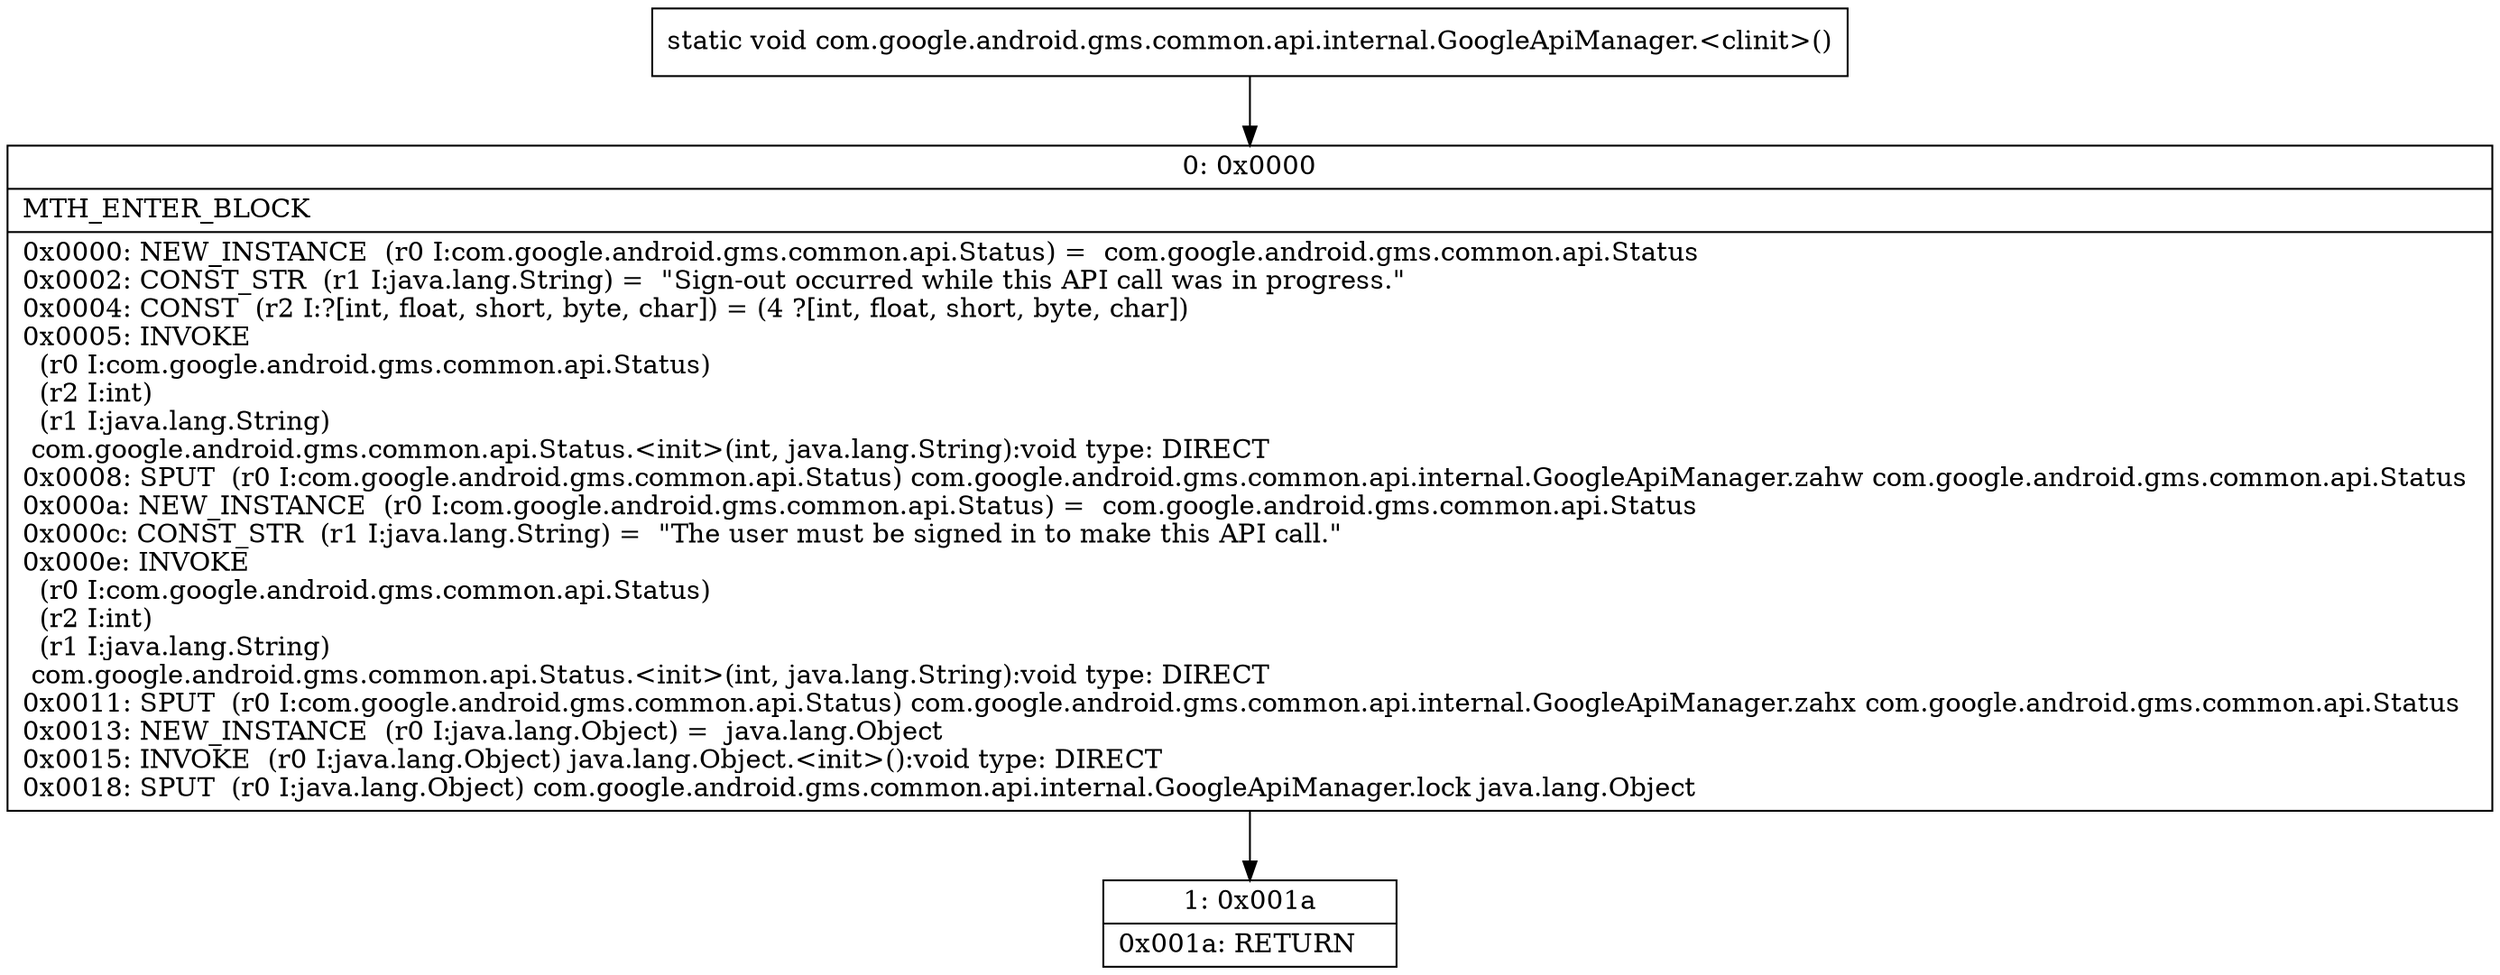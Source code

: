 digraph "CFG forcom.google.android.gms.common.api.internal.GoogleApiManager.\<clinit\>()V" {
Node_0 [shape=record,label="{0\:\ 0x0000|MTH_ENTER_BLOCK\l|0x0000: NEW_INSTANCE  (r0 I:com.google.android.gms.common.api.Status) =  com.google.android.gms.common.api.Status \l0x0002: CONST_STR  (r1 I:java.lang.String) =  \"Sign\-out occurred while this API call was in progress.\" \l0x0004: CONST  (r2 I:?[int, float, short, byte, char]) = (4 ?[int, float, short, byte, char]) \l0x0005: INVOKE  \l  (r0 I:com.google.android.gms.common.api.Status)\l  (r2 I:int)\l  (r1 I:java.lang.String)\l com.google.android.gms.common.api.Status.\<init\>(int, java.lang.String):void type: DIRECT \l0x0008: SPUT  (r0 I:com.google.android.gms.common.api.Status) com.google.android.gms.common.api.internal.GoogleApiManager.zahw com.google.android.gms.common.api.Status \l0x000a: NEW_INSTANCE  (r0 I:com.google.android.gms.common.api.Status) =  com.google.android.gms.common.api.Status \l0x000c: CONST_STR  (r1 I:java.lang.String) =  \"The user must be signed in to make this API call.\" \l0x000e: INVOKE  \l  (r0 I:com.google.android.gms.common.api.Status)\l  (r2 I:int)\l  (r1 I:java.lang.String)\l com.google.android.gms.common.api.Status.\<init\>(int, java.lang.String):void type: DIRECT \l0x0011: SPUT  (r0 I:com.google.android.gms.common.api.Status) com.google.android.gms.common.api.internal.GoogleApiManager.zahx com.google.android.gms.common.api.Status \l0x0013: NEW_INSTANCE  (r0 I:java.lang.Object) =  java.lang.Object \l0x0015: INVOKE  (r0 I:java.lang.Object) java.lang.Object.\<init\>():void type: DIRECT \l0x0018: SPUT  (r0 I:java.lang.Object) com.google.android.gms.common.api.internal.GoogleApiManager.lock java.lang.Object \l}"];
Node_1 [shape=record,label="{1\:\ 0x001a|0x001a: RETURN   \l}"];
MethodNode[shape=record,label="{static void com.google.android.gms.common.api.internal.GoogleApiManager.\<clinit\>() }"];
MethodNode -> Node_0;
Node_0 -> Node_1;
}

